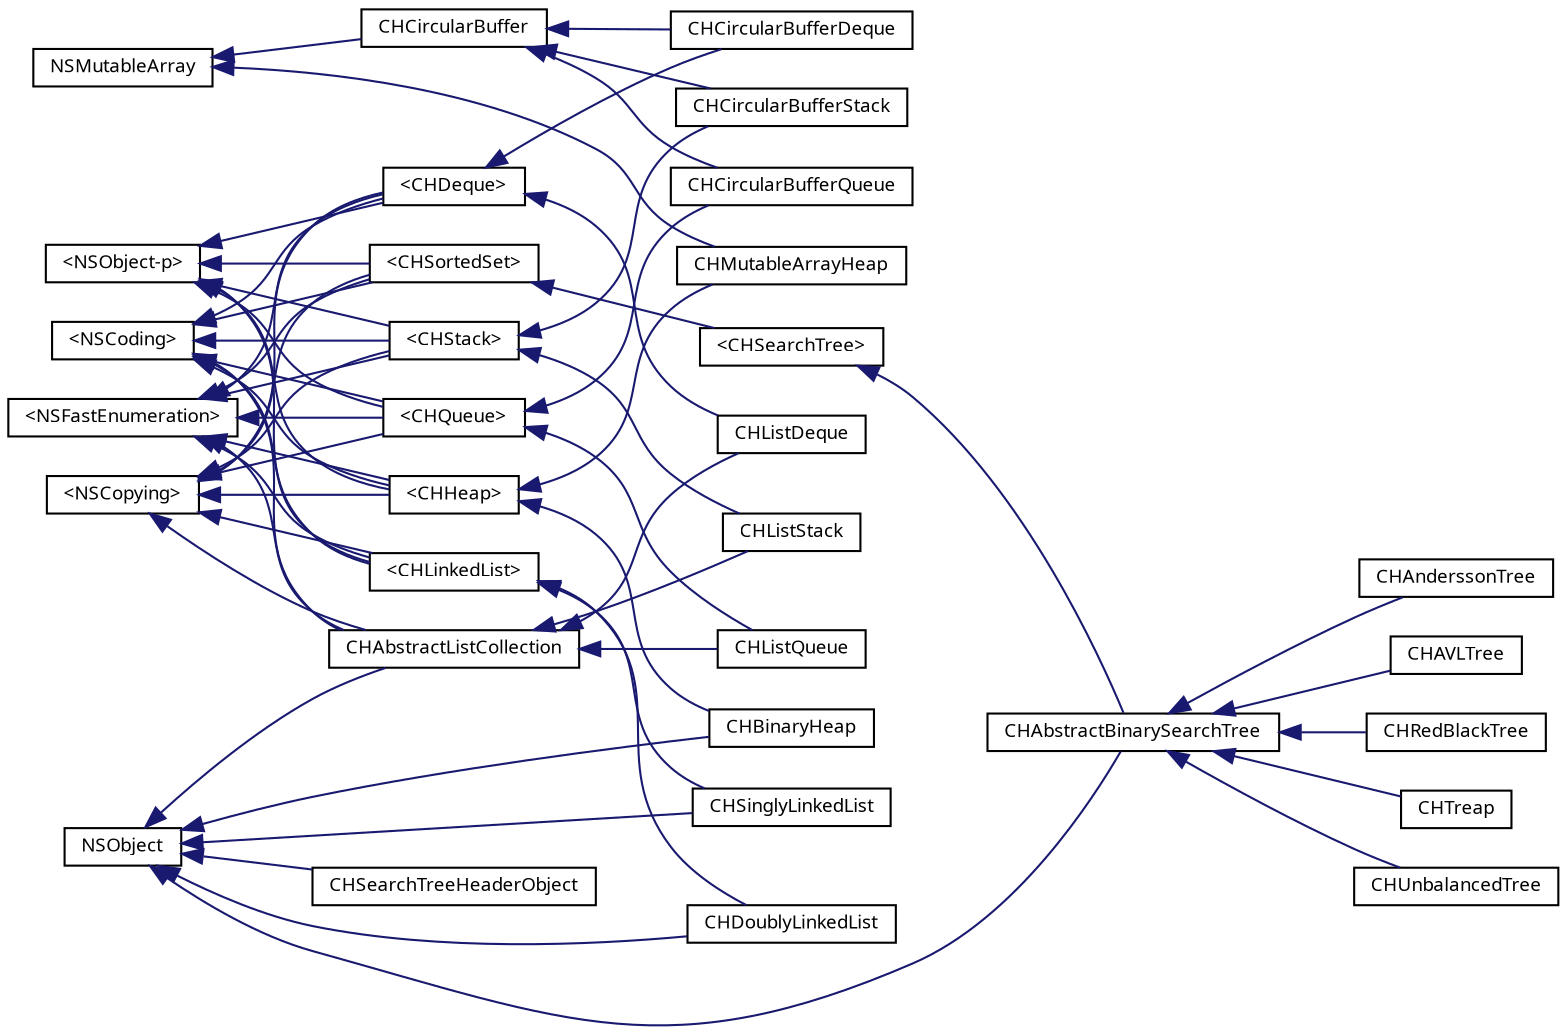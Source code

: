 digraph "Graphical Class Hierarchy"
{
  bgcolor="transparent";
  edge [fontname="LucidaGrande",fontsize="9",labelfontname="LucidaGrande",labelfontsize="9"];
  node [fontname="LucidaGrande",fontsize="9",shape=record];
  rankdir="LR";
  Node1 [label="\<NSCoding\>",height=0.2,width=0.4,color="black",URL="/Users/pavellitvinenko/Documents/My Projects/LoopsequeDJ/App/Libraries/CHDataStructures/doxygen/doxygen-cocoa-tags.xml$http://developer.apple.com/mac/library/documentation/Cocoa/Reference/Foundation/Protocols/NSCoding_Protocol/Reference/Reference.html"];
  Node1 -> Node2 [dir="back",color="midnightblue",fontsize="9",style="solid",fontname="LucidaGrande"];
  Node2 [label="CHAbstractListCollection",height=0.2,width=0.4,color="black",URL="$interface_c_h_abstract_list_collection.html",tooltip="An abstract class which implements common behaviors of list-based collections."];
  Node2 -> Node3 [dir="back",color="midnightblue",fontsize="9",style="solid",fontname="LucidaGrande"];
  Node3 [label="CHListDeque",height=0.2,width=0.4,color="black",URL="$interface_c_h_list_deque.html",tooltip="A simple CHDeque implemented using a CHDoublyLinkedList."];
  Node2 -> Node4 [dir="back",color="midnightblue",fontsize="9",style="solid",fontname="LucidaGrande"];
  Node4 [label="CHListQueue",height=0.2,width=0.4,color="black",URL="$interface_c_h_list_queue.html",tooltip="A simple CHQueue implemented using a CHSinglyLinkedList."];
  Node2 -> Node5 [dir="back",color="midnightblue",fontsize="9",style="solid",fontname="LucidaGrande"];
  Node5 [label="CHListStack",height=0.2,width=0.4,color="black",URL="$interface_c_h_list_stack.html",tooltip="A simple CHStack implemented using a CHSinglyLinkedList."];
  Node1 -> Node6 [dir="back",color="midnightblue",fontsize="9",style="solid",fontname="LucidaGrande"];
  Node6 [label="\<CHDeque\>",height=0.2,width=0.4,color="black",URL="$protocol_c_h_deque-p.html",tooltip="A deque protocol with methods for insertion and removal on both ends."];
  Node6 -> Node7 [dir="back",color="midnightblue",fontsize="9",style="solid",fontname="LucidaGrande"];
  Node7 [label="CHCircularBufferDeque",height=0.2,width=0.4,color="black",URL="$interface_c_h_circular_buffer_deque.html",tooltip="A simple CHDeque implemented using a CHCircularBuffer."];
  Node6 -> Node3 [dir="back",color="midnightblue",fontsize="9",style="solid",fontname="LucidaGrande"];
  Node1 -> Node8 [dir="back",color="midnightblue",fontsize="9",style="solid",fontname="LucidaGrande"];
  Node8 [label="\<CHHeap\>",height=0.2,width=0.4,color="black",URL="$protocol_c_h_heap-p.html",tooltip="A heap protocol, suitable for use with many variations of the heap structure."];
  Node8 -> Node9 [dir="back",color="midnightblue",fontsize="9",style="solid",fontname="LucidaGrande"];
  Node9 [label="CHBinaryHeap",height=0.2,width=0.4,color="black",URL="$interface_c_h_binary_heap.html",tooltip="A CHHeap implemented using a CFBinaryHeapRef internally."];
  Node8 -> Node10 [dir="back",color="midnightblue",fontsize="9",style="solid",fontname="LucidaGrande"];
  Node10 [label="CHMutableArrayHeap",height=0.2,width=0.4,color="black",URL="$interface_c_h_mutable_array_heap.html",tooltip="A simple CHHeap implemented as a subclass of NSMutableArray."];
  Node1 -> Node11 [dir="back",color="midnightblue",fontsize="9",style="solid",fontname="LucidaGrande"];
  Node11 [label="\<CHLinkedList\>",height=0.2,width=0.4,color="black",URL="$protocol_c_h_linked_list-p.html",tooltip="A linked list protocol with methods that work for singly- or doubly-linked lists."];
  Node11 -> Node12 [dir="back",color="midnightblue",fontsize="9",style="solid",fontname="LucidaGrande"];
  Node12 [label="CHDoublyLinkedList",height=0.2,width=0.4,color="black",URL="$interface_c_h_doubly_linked_list.html",tooltip="A standard doubly-linked list implementation with pointers to head and tail."];
  Node11 -> Node13 [dir="back",color="midnightblue",fontsize="9",style="solid",fontname="LucidaGrande"];
  Node13 [label="CHSinglyLinkedList",height=0.2,width=0.4,color="black",URL="$interface_c_h_singly_linked_list.html",tooltip="A standard singly-linked list implementation with pointers to head and tail."];
  Node1 -> Node14 [dir="back",color="midnightblue",fontsize="9",style="solid",fontname="LucidaGrande"];
  Node14 [label="\<CHQueue\>",height=0.2,width=0.4,color="black",URL="$protocol_c_h_queue-p.html",tooltip="A queue protocol with methods for FIFO (&quot;First In, First Out&quot;) operations."];
  Node14 -> Node15 [dir="back",color="midnightblue",fontsize="9",style="solid",fontname="LucidaGrande"];
  Node15 [label="CHCircularBufferQueue",height=0.2,width=0.4,color="black",URL="$interface_c_h_circular_buffer_queue.html",tooltip="A simple CHQueue implemented using a CHCircularBuffer."];
  Node14 -> Node4 [dir="back",color="midnightblue",fontsize="9",style="solid",fontname="LucidaGrande"];
  Node1 -> Node16 [dir="back",color="midnightblue",fontsize="9",style="solid",fontname="LucidaGrande"];
  Node16 [label="\<CHSortedSet\>",height=0.2,width=0.4,color="black",URL="$protocol_c_h_sorted_set-p.html",tooltip="A protocol which specifes an interface for sorted sets."];
  Node16 -> Node17 [dir="back",color="midnightblue",fontsize="9",style="solid",fontname="LucidaGrande"];
  Node17 [label="\<CHSearchTree\>",height=0.2,width=0.4,color="black",URL="$protocol_c_h_search_tree-p.html",tooltip="A protocol which specifes an interface for search trees, such as standard binary trees, B-trees, N-ary trees, or any similar tree-like structure."];
  Node17 -> Node18 [dir="back",color="midnightblue",fontsize="9",style="solid",fontname="LucidaGrande"];
  Node18 [label="CHAbstractBinarySearchTree",height=0.2,width=0.4,color="black",URL="$interface_c_h_abstract_binary_search_tree.html",tooltip="An abstract CHSearchTree with many default method implementations."];
  Node18 -> Node19 [dir="back",color="midnightblue",fontsize="9",style="solid",fontname="LucidaGrande"];
  Node19 [label="CHAnderssonTree",height=0.2,width=0.4,color="black",URL="$interface_c_h_andersson_tree.html",tooltip="An AA-tree, a balanced binary search tree with guaranteed O(log n) access."];
  Node18 -> Node20 [dir="back",color="midnightblue",fontsize="9",style="solid",fontname="LucidaGrande"];
  Node20 [label="CHAVLTree",height=0.2,width=0.4,color="black",URL="$interface_c_h_a_v_l_tree.html",tooltip="An AVL tree, a balanced binary search tree with guaranteed O(log n) access."];
  Node18 -> Node21 [dir="back",color="midnightblue",fontsize="9",style="solid",fontname="LucidaGrande"];
  Node21 [label="CHRedBlackTree",height=0.2,width=0.4,color="black",URL="$interface_c_h_red_black_tree.html",tooltip="A Red-Black tree, a balanced binary search tree with guaranteed O(log n) access."];
  Node18 -> Node22 [dir="back",color="midnightblue",fontsize="9",style="solid",fontname="LucidaGrande"];
  Node22 [label="CHTreap",height=0.2,width=0.4,color="black",URL="$interface_c_h_treap.html",tooltip="A Treap, a balanced binary tree with O(log n) access in general, and improbable worst cases..."];
  Node18 -> Node23 [dir="back",color="midnightblue",fontsize="9",style="solid",fontname="LucidaGrande"];
  Node23 [label="CHUnbalancedTree",height=0.2,width=0.4,color="black",URL="$interface_c_h_unbalanced_tree.html",tooltip="A simple unbalanced binary tree that does not guarantee O(log n) access."];
  Node1 -> Node24 [dir="back",color="midnightblue",fontsize="9",style="solid",fontname="LucidaGrande"];
  Node24 [label="\<CHStack\>",height=0.2,width=0.4,color="black",URL="$protocol_c_h_stack-p.html",tooltip="A stack protocol with methods for LIFO (&quot;Last In, First Out&quot;) operations."];
  Node24 -> Node25 [dir="back",color="midnightblue",fontsize="9",style="solid",fontname="LucidaGrande"];
  Node25 [label="CHCircularBufferStack",height=0.2,width=0.4,color="black",URL="$interface_c_h_circular_buffer_stack.html",tooltip="A simple CHStack implemented using a CHCircularBuffer."];
  Node24 -> Node5 [dir="back",color="midnightblue",fontsize="9",style="solid",fontname="LucidaGrande"];
  Node26 [label="\<NSCopying\>",height=0.2,width=0.4,color="black",URL="/Users/pavellitvinenko/Documents/My Projects/LoopsequeDJ/App/Libraries/CHDataStructures/doxygen/doxygen-cocoa-tags.xml$http://developer.apple.com/mac/library/documentation/Cocoa/Reference/Foundation/Protocols/NSCopying_Protocol/Reference/Reference.html"];
  Node26 -> Node2 [dir="back",color="midnightblue",fontsize="9",style="solid",fontname="LucidaGrande"];
  Node26 -> Node6 [dir="back",color="midnightblue",fontsize="9",style="solid",fontname="LucidaGrande"];
  Node26 -> Node8 [dir="back",color="midnightblue",fontsize="9",style="solid",fontname="LucidaGrande"];
  Node26 -> Node11 [dir="back",color="midnightblue",fontsize="9",style="solid",fontname="LucidaGrande"];
  Node26 -> Node14 [dir="back",color="midnightblue",fontsize="9",style="solid",fontname="LucidaGrande"];
  Node26 -> Node16 [dir="back",color="midnightblue",fontsize="9",style="solid",fontname="LucidaGrande"];
  Node26 -> Node24 [dir="back",color="midnightblue",fontsize="9",style="solid",fontname="LucidaGrande"];
  Node27 [label="\<NSFastEnumeration\>",height=0.2,width=0.4,color="black",URL="/Users/pavellitvinenko/Documents/My Projects/LoopsequeDJ/App/Libraries/CHDataStructures/doxygen/doxygen-cocoa-tags.xml$http://developer.apple.com/mac/library/documentation/Cocoa/Reference/NSFastEnumeration_protocol/Reference/NSFastEnumeration.html"];
  Node27 -> Node2 [dir="back",color="midnightblue",fontsize="9",style="solid",fontname="LucidaGrande"];
  Node27 -> Node6 [dir="back",color="midnightblue",fontsize="9",style="solid",fontname="LucidaGrande"];
  Node27 -> Node8 [dir="back",color="midnightblue",fontsize="9",style="solid",fontname="LucidaGrande"];
  Node27 -> Node11 [dir="back",color="midnightblue",fontsize="9",style="solid",fontname="LucidaGrande"];
  Node27 -> Node14 [dir="back",color="midnightblue",fontsize="9",style="solid",fontname="LucidaGrande"];
  Node27 -> Node16 [dir="back",color="midnightblue",fontsize="9",style="solid",fontname="LucidaGrande"];
  Node27 -> Node24 [dir="back",color="midnightblue",fontsize="9",style="solid",fontname="LucidaGrande"];
  Node28 [label="NSMutableArray",height=0.2,width=0.4,color="black",URL="/Users/pavellitvinenko/Documents/My Projects/LoopsequeDJ/App/Libraries/CHDataStructures/doxygen/doxygen-cocoa-tags.xml$http://developer.apple.com/mac/library/documentation/Cocoa/Reference/Foundation/Classes/NSMutableArray_Class/Reference/Reference.html"];
  Node28 -> Node29 [dir="back",color="midnightblue",fontsize="9",style="solid",fontname="LucidaGrande"];
  Node29 [label="CHCircularBuffer",height=0.2,width=0.4,color="black",URL="$interface_c_h_circular_buffer.html",tooltip="A circular buffer is a structure that emulates a continuous ring of N data slots."];
  Node29 -> Node7 [dir="back",color="midnightblue",fontsize="9",style="solid",fontname="LucidaGrande"];
  Node29 -> Node15 [dir="back",color="midnightblue",fontsize="9",style="solid",fontname="LucidaGrande"];
  Node29 -> Node25 [dir="back",color="midnightblue",fontsize="9",style="solid",fontname="LucidaGrande"];
  Node28 -> Node10 [dir="back",color="midnightblue",fontsize="9",style="solid",fontname="LucidaGrande"];
  Node30 [label="NSObject",height=0.2,width=0.4,color="black",URL="/Users/pavellitvinenko/Documents/My Projects/LoopsequeDJ/App/Libraries/CHDataStructures/doxygen/doxygen-cocoa-tags.xml$http://developer.apple.com/mac/library/documentation/Cocoa/Reference/Foundation/Classes/NSObject_Class/Reference/Reference.html"];
  Node30 -> Node18 [dir="back",color="midnightblue",fontsize="9",style="solid",fontname="LucidaGrande"];
  Node30 -> Node2 [dir="back",color="midnightblue",fontsize="9",style="solid",fontname="LucidaGrande"];
  Node30 -> Node9 [dir="back",color="midnightblue",fontsize="9",style="solid",fontname="LucidaGrande"];
  Node30 -> Node12 [dir="back",color="midnightblue",fontsize="9",style="solid",fontname="LucidaGrande"];
  Node30 -> Node31 [dir="back",color="midnightblue",fontsize="9",style="solid",fontname="LucidaGrande"];
  Node31 [label="CHSearchTreeHeaderObject",height=0.2,width=0.4,color="black",URL="$interface_c_h_search_tree_header_object.html",tooltip="A dummy object that resides in the header node for a tree."];
  Node30 -> Node13 [dir="back",color="midnightblue",fontsize="9",style="solid",fontname="LucidaGrande"];
  Node32 [label="\<NSObject-p\>",height=0.2,width=0.4,color="black",URL="/Users/pavellitvinenko/Documents/My Projects/LoopsequeDJ/App/Libraries/CHDataStructures/doxygen/doxygen-cocoa-tags.xml$http://developer.apple.com/mac/library/documentation/Cocoa/Reference/Foundation/Protocols/NSObject_Protocol/Reference/NSObject.html"];
  Node32 -> Node6 [dir="back",color="midnightblue",fontsize="9",style="solid",fontname="LucidaGrande"];
  Node32 -> Node8 [dir="back",color="midnightblue",fontsize="9",style="solid",fontname="LucidaGrande"];
  Node32 -> Node11 [dir="back",color="midnightblue",fontsize="9",style="solid",fontname="LucidaGrande"];
  Node32 -> Node14 [dir="back",color="midnightblue",fontsize="9",style="solid",fontname="LucidaGrande"];
  Node32 -> Node16 [dir="back",color="midnightblue",fontsize="9",style="solid",fontname="LucidaGrande"];
  Node32 -> Node24 [dir="back",color="midnightblue",fontsize="9",style="solid",fontname="LucidaGrande"];
}
